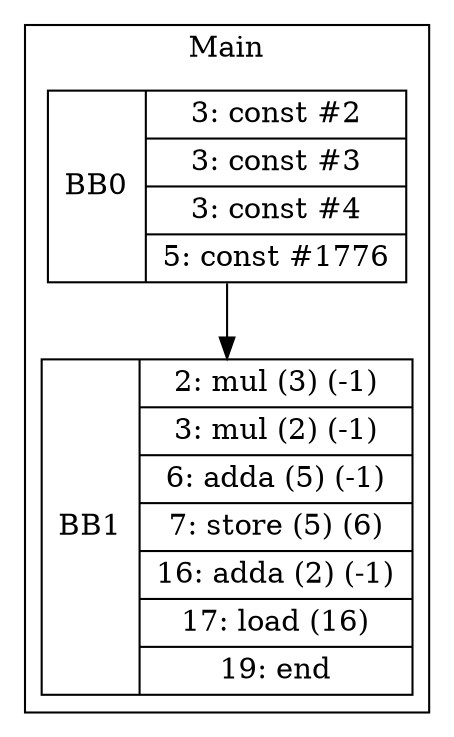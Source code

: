 digraph G {
node [shape=record];
subgraph cluster_main{
label = "Main";
BB0 [shape=record, label="<b>BB0|{3: const #2|3: const #3|3: const #4|5: const #1776}"];
BB1 [shape=record, label="<b>BB1|{2: mul (3) (-1)|3: mul (2) (-1)|6: adda (5) (-1)|7: store (5) (6)|16: adda (2) (-1)|17: load (16)|19: end}"];
}
BB0:s -> BB1:n ;
}
